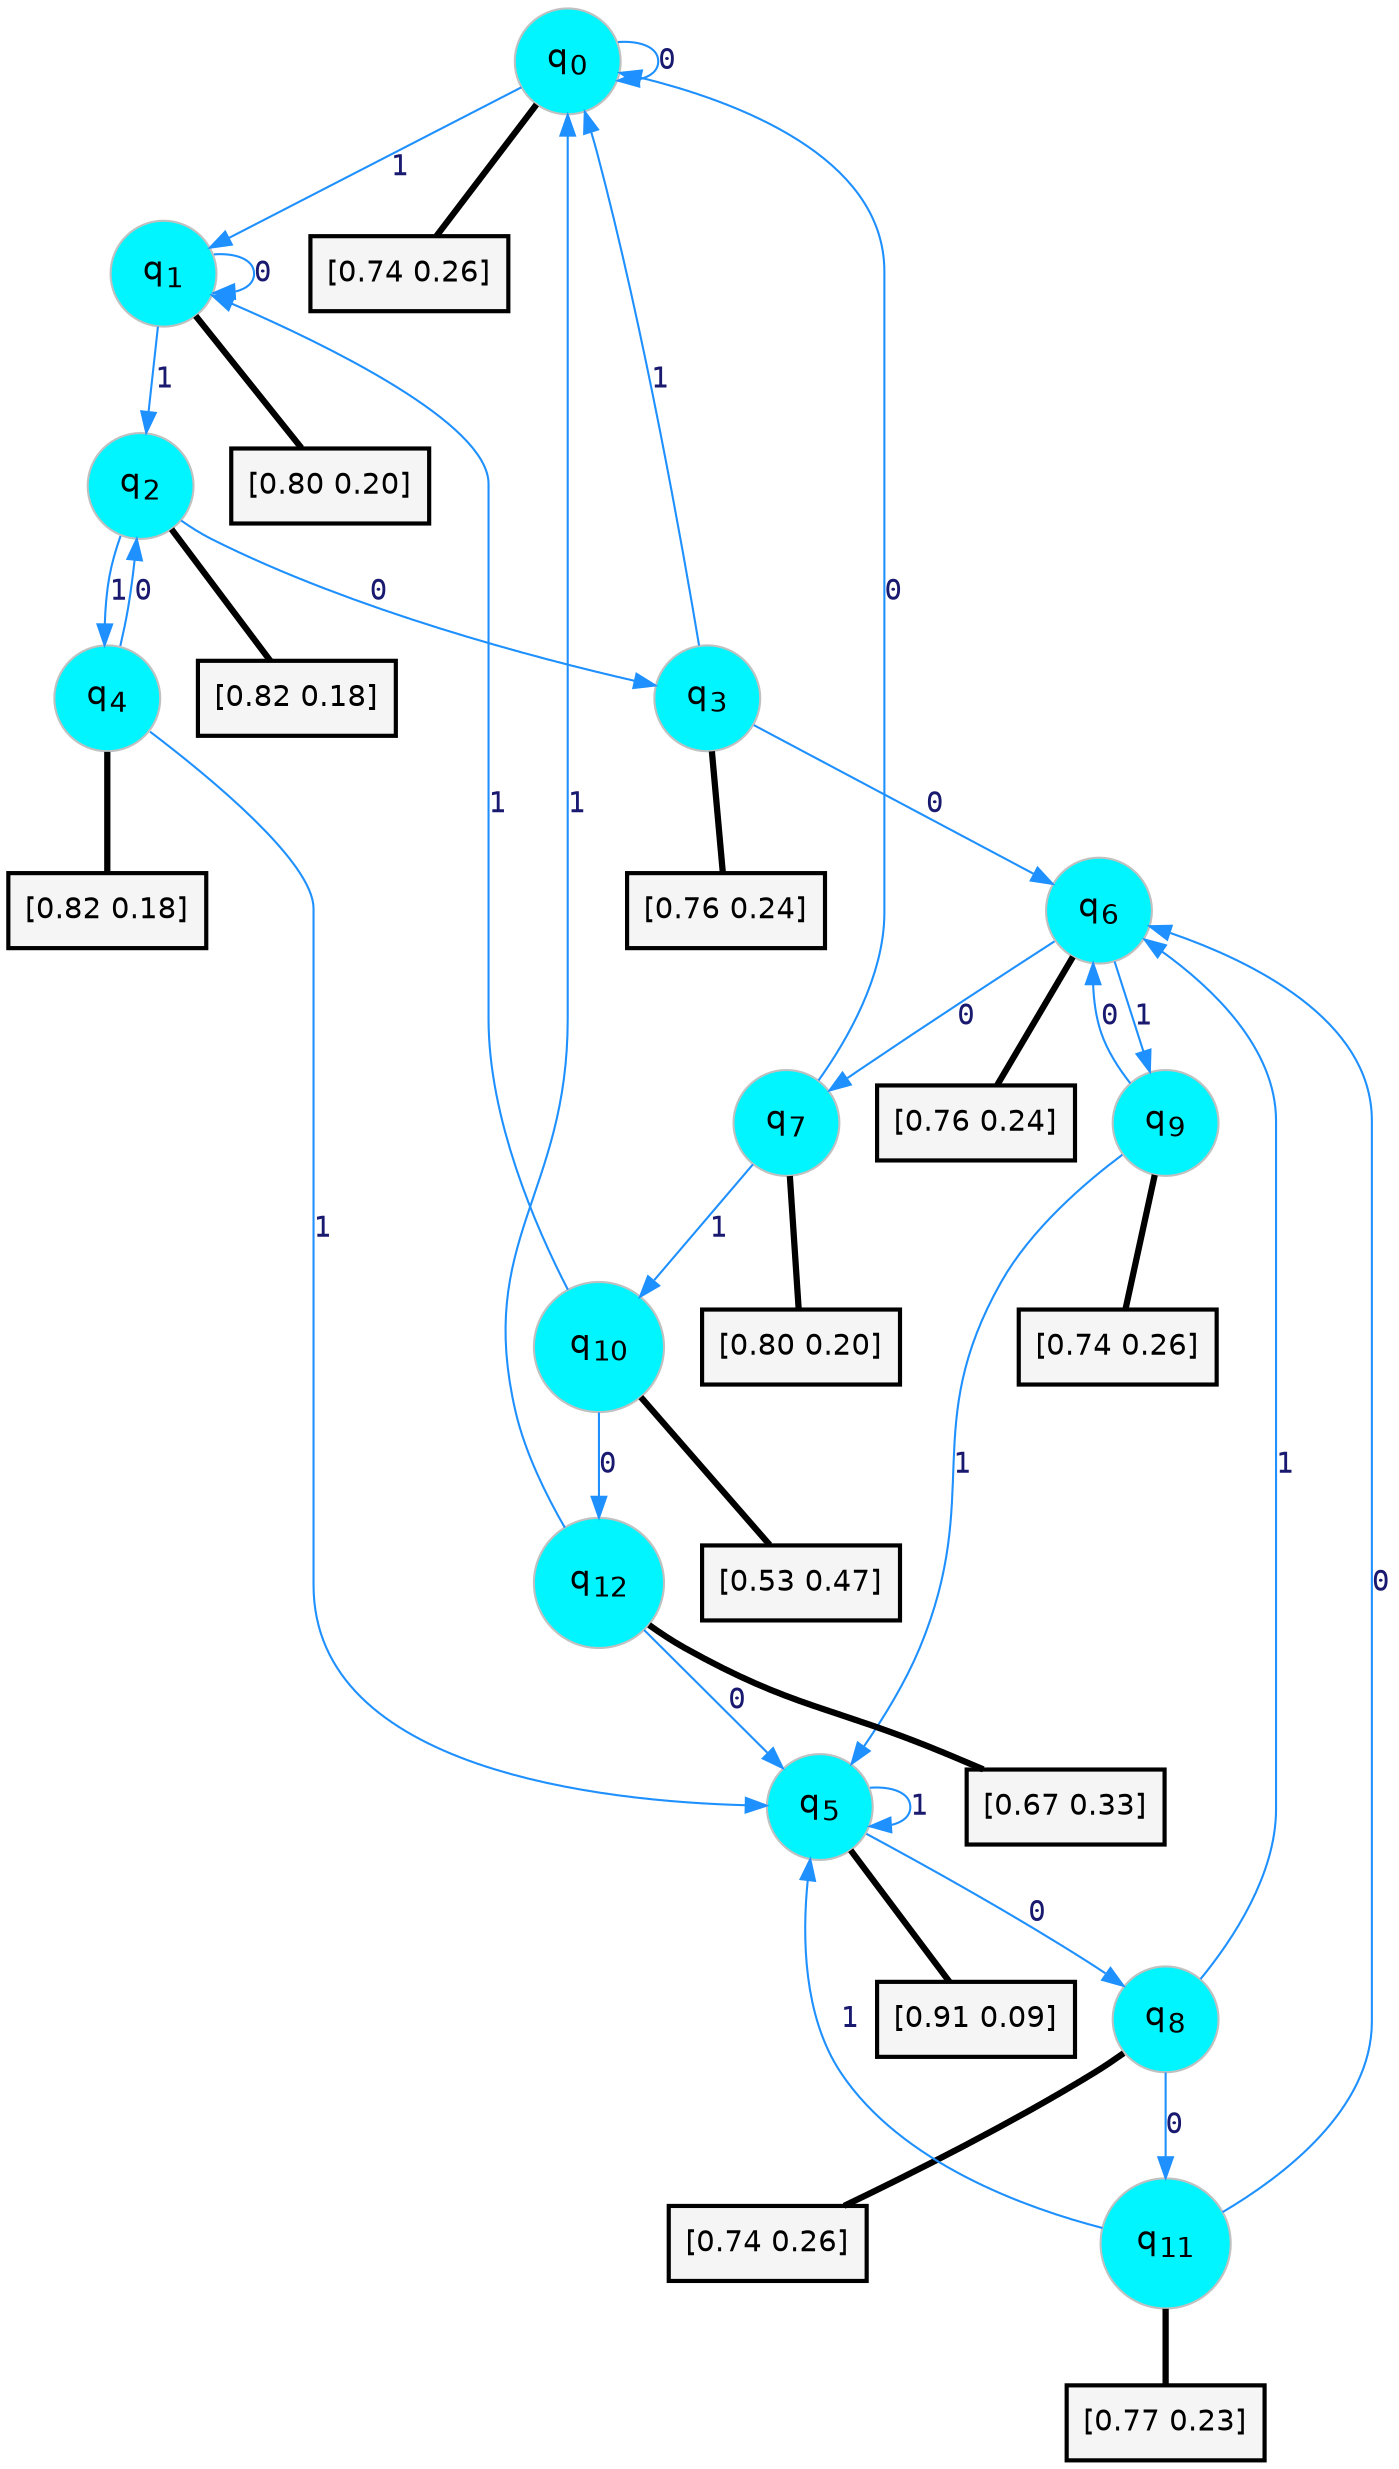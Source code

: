 digraph G {
graph [
bgcolor=transparent, dpi=300, rankdir=TD, size="40,25"];
node [
color=gray, fillcolor=turquoise1, fontcolor=black, fontname=Helvetica, fontsize=16, fontweight=bold, shape=circle, style=filled];
edge [
arrowsize=1, color=dodgerblue1, fontcolor=midnightblue, fontname=courier, fontweight=bold, penwidth=1, style=solid, weight=20];
0[label=<q<SUB>0</SUB>>];
1[label=<q<SUB>1</SUB>>];
2[label=<q<SUB>2</SUB>>];
3[label=<q<SUB>3</SUB>>];
4[label=<q<SUB>4</SUB>>];
5[label=<q<SUB>5</SUB>>];
6[label=<q<SUB>6</SUB>>];
7[label=<q<SUB>7</SUB>>];
8[label=<q<SUB>8</SUB>>];
9[label=<q<SUB>9</SUB>>];
10[label=<q<SUB>10</SUB>>];
11[label=<q<SUB>11</SUB>>];
12[label=<q<SUB>12</SUB>>];
13[label="[0.74 0.26]", shape=box,fontcolor=black, fontname=Helvetica, fontsize=14, penwidth=2, fillcolor=whitesmoke,color=black];
14[label="[0.80 0.20]", shape=box,fontcolor=black, fontname=Helvetica, fontsize=14, penwidth=2, fillcolor=whitesmoke,color=black];
15[label="[0.82 0.18]", shape=box,fontcolor=black, fontname=Helvetica, fontsize=14, penwidth=2, fillcolor=whitesmoke,color=black];
16[label="[0.76 0.24]", shape=box,fontcolor=black, fontname=Helvetica, fontsize=14, penwidth=2, fillcolor=whitesmoke,color=black];
17[label="[0.82 0.18]", shape=box,fontcolor=black, fontname=Helvetica, fontsize=14, penwidth=2, fillcolor=whitesmoke,color=black];
18[label="[0.91 0.09]", shape=box,fontcolor=black, fontname=Helvetica, fontsize=14, penwidth=2, fillcolor=whitesmoke,color=black];
19[label="[0.76 0.24]", shape=box,fontcolor=black, fontname=Helvetica, fontsize=14, penwidth=2, fillcolor=whitesmoke,color=black];
20[label="[0.80 0.20]", shape=box,fontcolor=black, fontname=Helvetica, fontsize=14, penwidth=2, fillcolor=whitesmoke,color=black];
21[label="[0.74 0.26]", shape=box,fontcolor=black, fontname=Helvetica, fontsize=14, penwidth=2, fillcolor=whitesmoke,color=black];
22[label="[0.74 0.26]", shape=box,fontcolor=black, fontname=Helvetica, fontsize=14, penwidth=2, fillcolor=whitesmoke,color=black];
23[label="[0.53 0.47]", shape=box,fontcolor=black, fontname=Helvetica, fontsize=14, penwidth=2, fillcolor=whitesmoke,color=black];
24[label="[0.77 0.23]", shape=box,fontcolor=black, fontname=Helvetica, fontsize=14, penwidth=2, fillcolor=whitesmoke,color=black];
25[label="[0.67 0.33]", shape=box,fontcolor=black, fontname=Helvetica, fontsize=14, penwidth=2, fillcolor=whitesmoke,color=black];
0->0 [label=0];
0->1 [label=1];
0->13 [arrowhead=none, penwidth=3,color=black];
1->1 [label=0];
1->2 [label=1];
1->14 [arrowhead=none, penwidth=3,color=black];
2->3 [label=0];
2->4 [label=1];
2->15 [arrowhead=none, penwidth=3,color=black];
3->6 [label=0];
3->0 [label=1];
3->16 [arrowhead=none, penwidth=3,color=black];
4->2 [label=0];
4->5 [label=1];
4->17 [arrowhead=none, penwidth=3,color=black];
5->8 [label=0];
5->5 [label=1];
5->18 [arrowhead=none, penwidth=3,color=black];
6->7 [label=0];
6->9 [label=1];
6->19 [arrowhead=none, penwidth=3,color=black];
7->0 [label=0];
7->10 [label=1];
7->20 [arrowhead=none, penwidth=3,color=black];
8->11 [label=0];
8->6 [label=1];
8->21 [arrowhead=none, penwidth=3,color=black];
9->6 [label=0];
9->5 [label=1];
9->22 [arrowhead=none, penwidth=3,color=black];
10->12 [label=0];
10->1 [label=1];
10->23 [arrowhead=none, penwidth=3,color=black];
11->6 [label=0];
11->5 [label=1];
11->24 [arrowhead=none, penwidth=3,color=black];
12->5 [label=0];
12->0 [label=1];
12->25 [arrowhead=none, penwidth=3,color=black];
}
